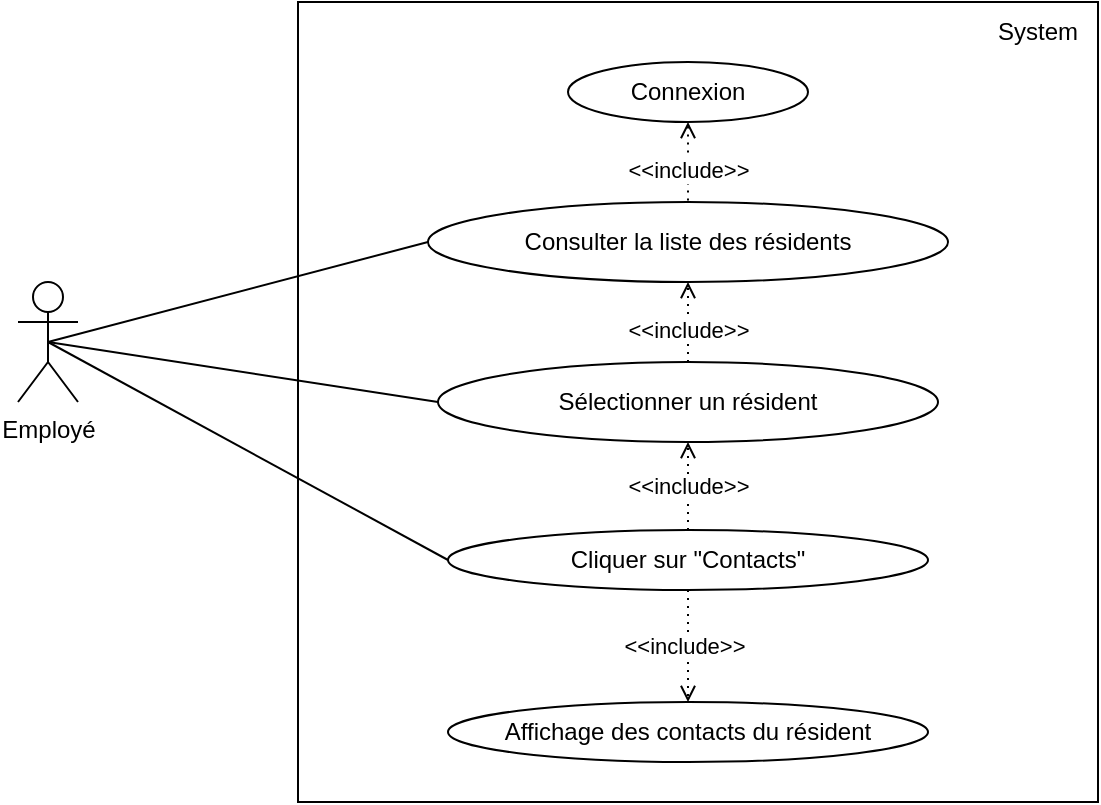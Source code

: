 <mxfile version="15.8.7" type="device"><diagram id="txsy25zm5W6oO0hVibQH" name="Page-1"><mxGraphModel dx="775" dy="672" grid="1" gridSize="10" guides="1" tooltips="1" connect="1" arrows="1" fold="1" page="1" pageScale="1" pageWidth="1169" pageHeight="827" math="0" shadow="0"><root><mxCell id="0"/><mxCell id="1" parent="0"/><mxCell id="OkKJkWyX1bNp8dRJW5dz-1" value="" style="whiteSpace=wrap;html=1;aspect=fixed;" vertex="1" parent="1"><mxGeometry x="200" y="120" width="400" height="400" as="geometry"/></mxCell><mxCell id="OkKJkWyX1bNp8dRJW5dz-2" value="System" style="text;html=1;strokeColor=none;fillColor=none;align=center;verticalAlign=middle;whiteSpace=wrap;rounded=0;" vertex="1" parent="1"><mxGeometry x="540" y="120" width="60" height="30" as="geometry"/></mxCell><mxCell id="OkKJkWyX1bNp8dRJW5dz-3" value="Employé" style="shape=umlActor;verticalLabelPosition=bottom;verticalAlign=top;html=1;outlineConnect=0;" vertex="1" parent="1"><mxGeometry x="60" y="260" width="30" height="60" as="geometry"/></mxCell><mxCell id="OkKJkWyX1bNp8dRJW5dz-5" value="Consulter la liste des résidents" style="ellipse;whiteSpace=wrap;html=1;" vertex="1" parent="1"><mxGeometry x="265" y="220" width="260" height="40" as="geometry"/></mxCell><mxCell id="OkKJkWyX1bNp8dRJW5dz-6" value="Sélectionner un résident" style="ellipse;whiteSpace=wrap;html=1;" vertex="1" parent="1"><mxGeometry x="270" y="300" width="250" height="40" as="geometry"/></mxCell><mxCell id="OkKJkWyX1bNp8dRJW5dz-7" value="Cliquer sur &quot;Contacts&quot;" style="ellipse;whiteSpace=wrap;html=1;" vertex="1" parent="1"><mxGeometry x="275" y="384" width="240" height="30" as="geometry"/></mxCell><mxCell id="OkKJkWyX1bNp8dRJW5dz-9" value="Connexion" style="ellipse;whiteSpace=wrap;html=1;" vertex="1" parent="1"><mxGeometry x="335" y="150" width="120" height="30" as="geometry"/></mxCell><mxCell id="OkKJkWyX1bNp8dRJW5dz-10" value="" style="endArrow=none;dashed=1;html=1;dashPattern=1 3;strokeWidth=1;rounded=0;entryX=0.5;entryY=0;entryDx=0;entryDy=0;exitX=0.5;exitY=1;exitDx=0;exitDy=0;endFill=0;startArrow=open;startFill=0;" edge="1" parent="1" source="OkKJkWyX1bNp8dRJW5dz-9" target="OkKJkWyX1bNp8dRJW5dz-5"><mxGeometry width="50" height="50" relative="1" as="geometry"><mxPoint x="370" y="370" as="sourcePoint"/><mxPoint x="420" y="320" as="targetPoint"/></mxGeometry></mxCell><mxCell id="OkKJkWyX1bNp8dRJW5dz-11" value="&amp;lt;&amp;lt;include&amp;gt;&amp;gt;" style="edgeLabel;html=1;align=center;verticalAlign=middle;resizable=0;points=[];" vertex="1" connectable="0" parent="OkKJkWyX1bNp8dRJW5dz-10"><mxGeometry x="0.2" y="1" relative="1" as="geometry"><mxPoint x="-1" as="offset"/></mxGeometry></mxCell><mxCell id="OkKJkWyX1bNp8dRJW5dz-12" value="" style="endArrow=open;dashed=1;html=1;dashPattern=1 3;strokeWidth=1;rounded=0;entryX=0.5;entryY=1;entryDx=0;entryDy=0;exitX=0.5;exitY=0;exitDx=0;exitDy=0;endFill=0;" edge="1" parent="1" source="OkKJkWyX1bNp8dRJW5dz-6" target="OkKJkWyX1bNp8dRJW5dz-5"><mxGeometry width="50" height="50" relative="1" as="geometry"><mxPoint x="370" y="360" as="sourcePoint"/><mxPoint x="420" y="310" as="targetPoint"/></mxGeometry></mxCell><mxCell id="OkKJkWyX1bNp8dRJW5dz-14" value="&amp;lt;&amp;lt;include&amp;gt;&amp;gt;" style="edgeLabel;html=1;align=center;verticalAlign=middle;resizable=0;points=[];" vertex="1" connectable="0" parent="OkKJkWyX1bNp8dRJW5dz-12"><mxGeometry x="-0.2" y="-1" relative="1" as="geometry"><mxPoint x="-1" as="offset"/></mxGeometry></mxCell><mxCell id="OkKJkWyX1bNp8dRJW5dz-13" value="" style="endArrow=open;dashed=1;html=1;dashPattern=1 3;strokeWidth=1;rounded=0;exitX=0.5;exitY=0;exitDx=0;exitDy=0;entryX=0.5;entryY=1;entryDx=0;entryDy=0;startArrow=none;startFill=0;endFill=0;" edge="1" parent="1" source="OkKJkWyX1bNp8dRJW5dz-7" target="OkKJkWyX1bNp8dRJW5dz-6"><mxGeometry width="50" height="50" relative="1" as="geometry"><mxPoint x="370" y="360" as="sourcePoint"/><mxPoint x="420" y="310" as="targetPoint"/></mxGeometry></mxCell><mxCell id="OkKJkWyX1bNp8dRJW5dz-15" value="&amp;lt;&amp;lt;include&amp;gt;&amp;gt;" style="edgeLabel;html=1;align=center;verticalAlign=middle;resizable=0;points=[];" vertex="1" connectable="0" parent="OkKJkWyX1bNp8dRJW5dz-13"><mxGeometry y="-1" relative="1" as="geometry"><mxPoint x="-1" as="offset"/></mxGeometry></mxCell><mxCell id="OkKJkWyX1bNp8dRJW5dz-16" value="Affichage des contacts du résident" style="ellipse;whiteSpace=wrap;html=1;" vertex="1" parent="1"><mxGeometry x="275" y="470" width="240" height="30" as="geometry"/></mxCell><mxCell id="OkKJkWyX1bNp8dRJW5dz-18" value="" style="endArrow=open;dashed=1;html=1;dashPattern=1 3;strokeWidth=1;rounded=0;exitX=0.5;exitY=1;exitDx=0;exitDy=0;entryX=0.5;entryY=0;entryDx=0;entryDy=0;startArrow=none;startFill=0;endFill=0;" edge="1" parent="1" source="OkKJkWyX1bNp8dRJW5dz-7" target="OkKJkWyX1bNp8dRJW5dz-16"><mxGeometry width="50" height="50" relative="1" as="geometry"><mxPoint x="405" y="394" as="sourcePoint"/><mxPoint x="405" y="350" as="targetPoint"/></mxGeometry></mxCell><mxCell id="OkKJkWyX1bNp8dRJW5dz-19" value="&amp;lt;&amp;lt;include&amp;gt;&amp;gt;" style="edgeLabel;html=1;align=center;verticalAlign=middle;resizable=0;points=[];" vertex="1" connectable="0" parent="OkKJkWyX1bNp8dRJW5dz-18"><mxGeometry y="-1" relative="1" as="geometry"><mxPoint x="-1" as="offset"/></mxGeometry></mxCell><mxCell id="OkKJkWyX1bNp8dRJW5dz-20" value="" style="endArrow=none;html=1;rounded=0;strokeWidth=1;exitX=0.5;exitY=0.5;exitDx=0;exitDy=0;exitPerimeter=0;entryX=0;entryY=0.5;entryDx=0;entryDy=0;" edge="1" parent="1" source="OkKJkWyX1bNp8dRJW5dz-3" target="OkKJkWyX1bNp8dRJW5dz-7"><mxGeometry width="50" height="50" relative="1" as="geometry"><mxPoint x="370" y="360" as="sourcePoint"/><mxPoint x="420" y="310" as="targetPoint"/></mxGeometry></mxCell><mxCell id="OkKJkWyX1bNp8dRJW5dz-21" value="" style="endArrow=none;html=1;rounded=0;strokeWidth=1;exitX=0.5;exitY=0.5;exitDx=0;exitDy=0;exitPerimeter=0;entryX=0;entryY=0.5;entryDx=0;entryDy=0;" edge="1" parent="1" source="OkKJkWyX1bNp8dRJW5dz-3" target="OkKJkWyX1bNp8dRJW5dz-6"><mxGeometry width="50" height="50" relative="1" as="geometry"><mxPoint x="370" y="360" as="sourcePoint"/><mxPoint x="420" y="310" as="targetPoint"/></mxGeometry></mxCell><mxCell id="OkKJkWyX1bNp8dRJW5dz-22" value="" style="endArrow=none;html=1;rounded=0;strokeWidth=1;exitX=0.5;exitY=0.5;exitDx=0;exitDy=0;exitPerimeter=0;entryX=0;entryY=0.5;entryDx=0;entryDy=0;" edge="1" parent="1" source="OkKJkWyX1bNp8dRJW5dz-3" target="OkKJkWyX1bNp8dRJW5dz-5"><mxGeometry width="50" height="50" relative="1" as="geometry"><mxPoint x="370" y="360" as="sourcePoint"/><mxPoint x="420" y="310" as="targetPoint"/></mxGeometry></mxCell></root></mxGraphModel></diagram></mxfile>